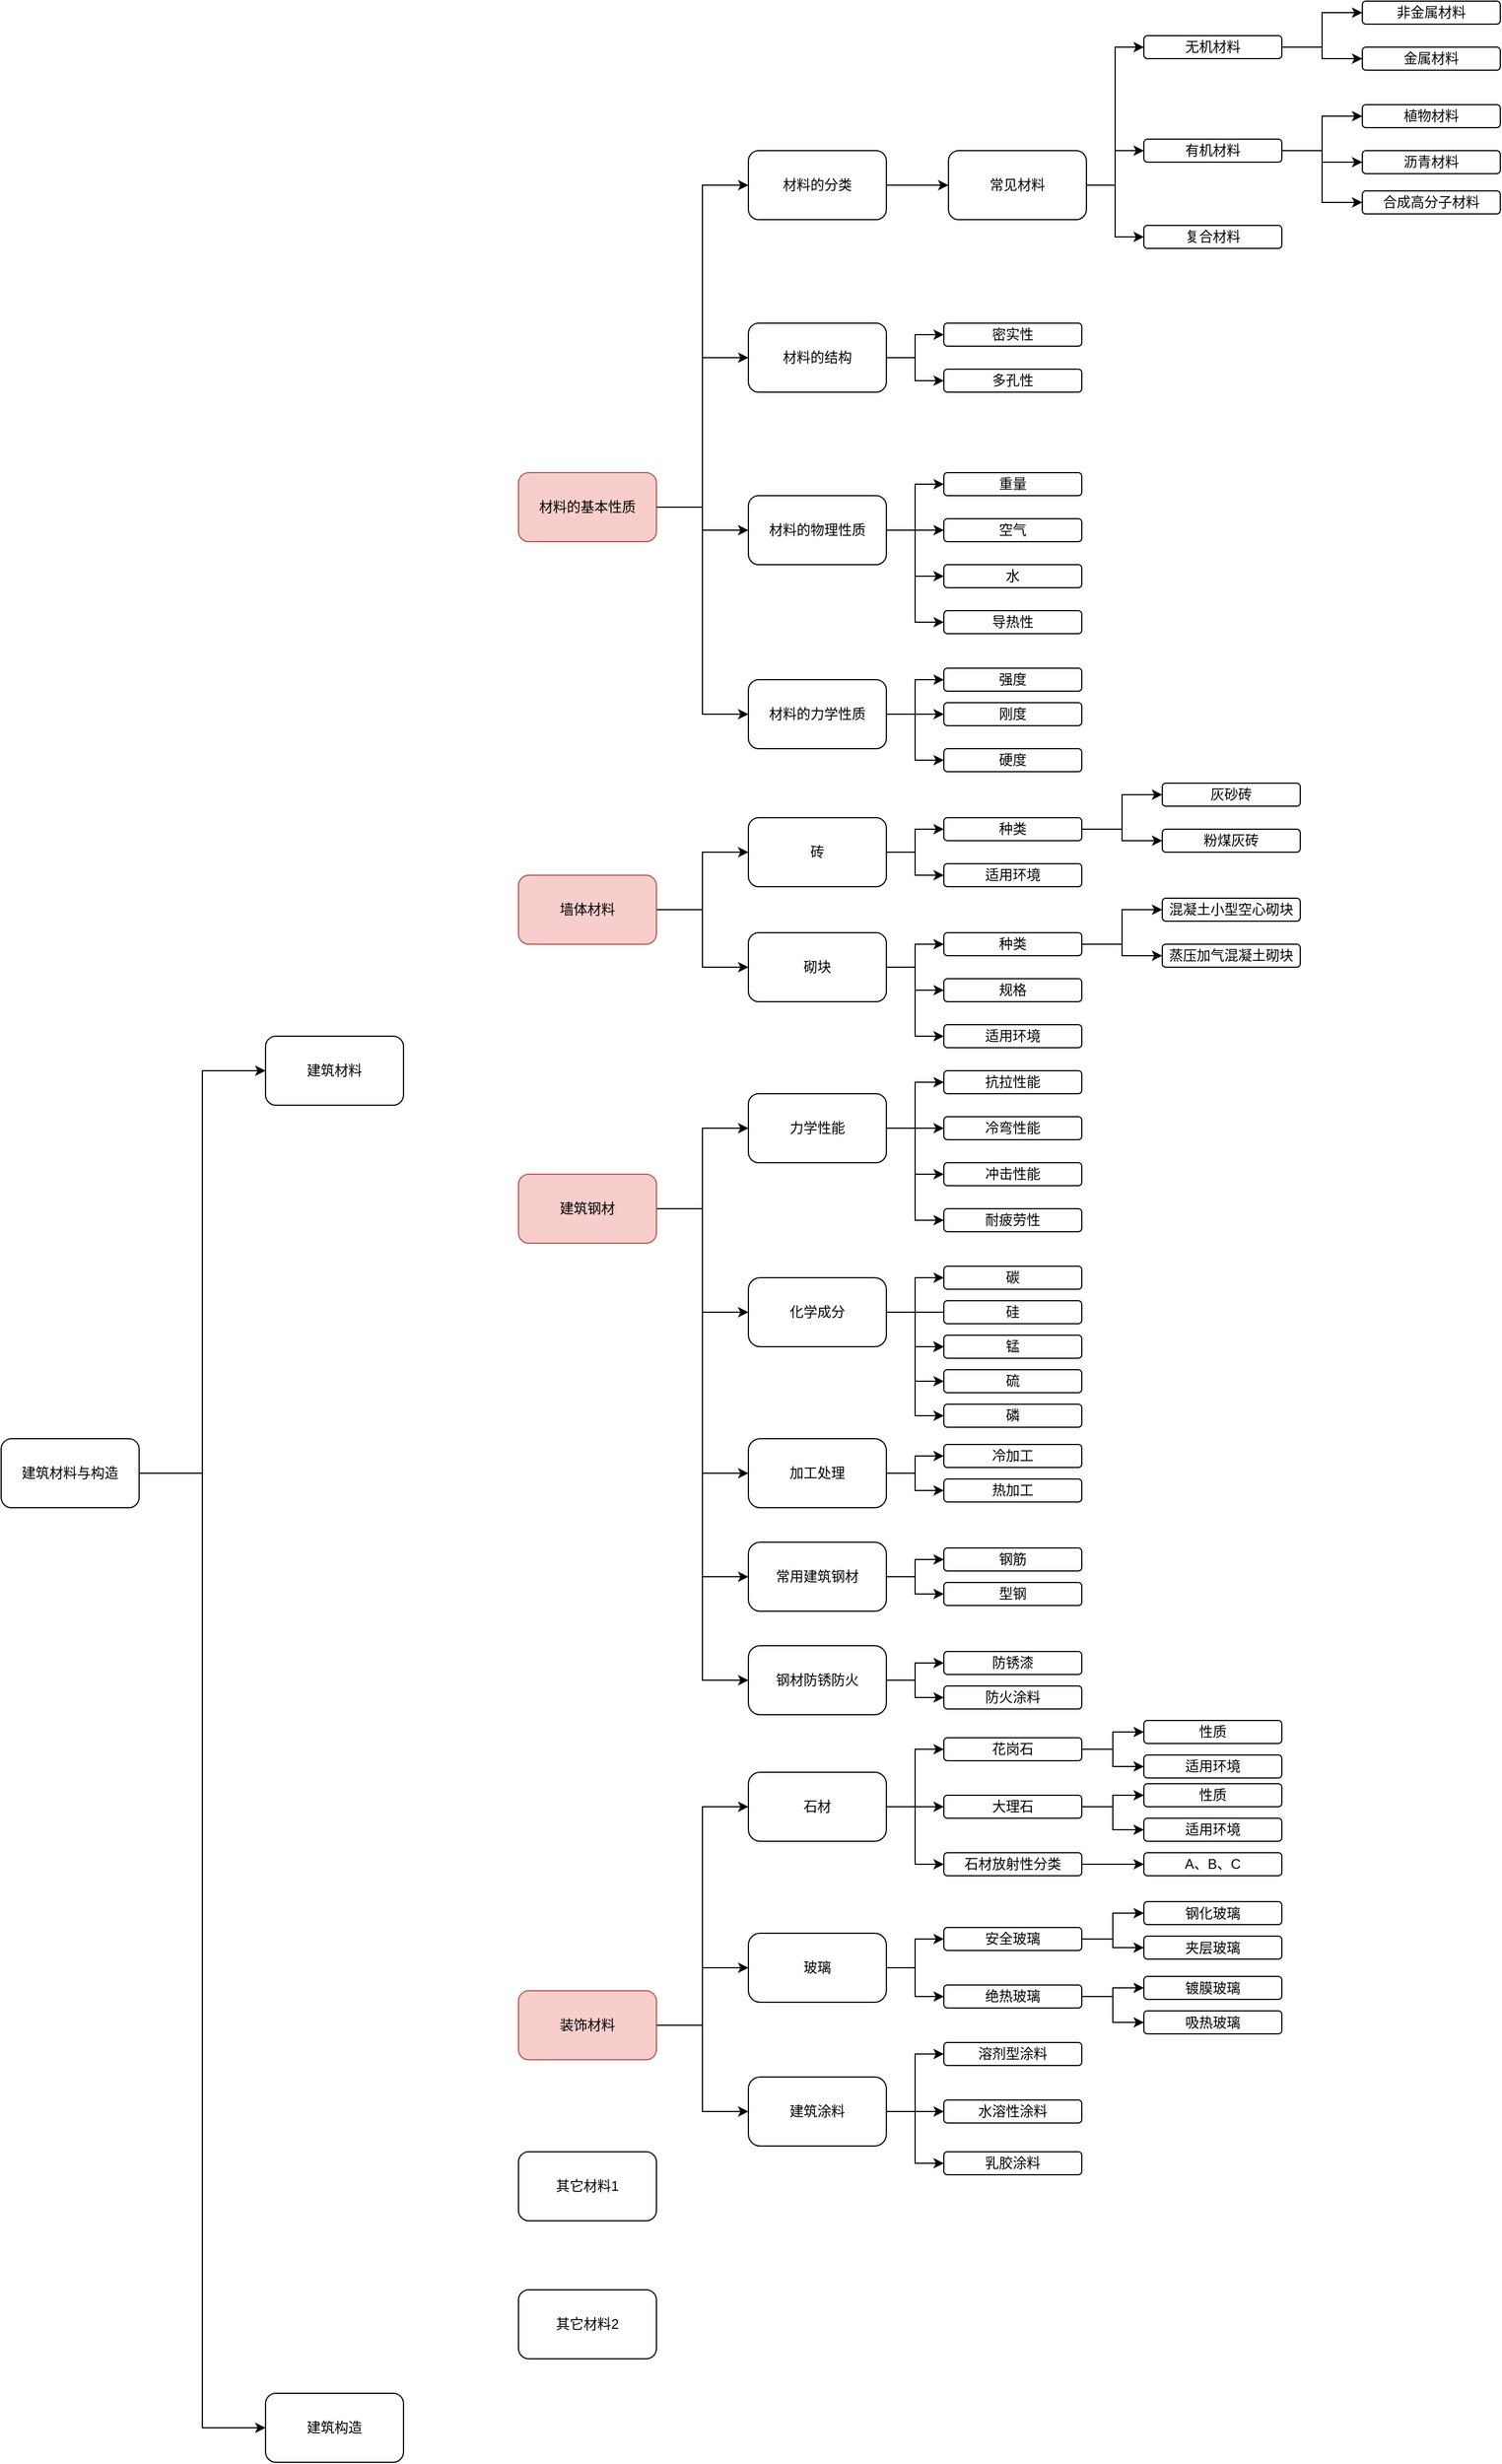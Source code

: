 <mxfile version="14.9.8" type="github">
  <diagram id="EYx7yRkDoNkbsDe8O6uX" name="Page-1">
    <mxGraphModel dx="1185" dy="1831" grid="1" gridSize="10" guides="1" tooltips="1" connect="1" arrows="1" fold="1" page="1" pageScale="1" pageWidth="827" pageHeight="1169" math="0" shadow="0">
      <root>
        <mxCell id="0" />
        <mxCell id="1" parent="0" />
        <mxCell id="9SA-EKRpE0z2929X97Th-5" style="edgeStyle=orthogonalEdgeStyle;rounded=0;orthogonalLoop=1;jettySize=auto;html=1;entryX=0;entryY=0.5;entryDx=0;entryDy=0;" edge="1" parent="1" source="9SA-EKRpE0z2929X97Th-1" target="9SA-EKRpE0z2929X97Th-3">
          <mxGeometry relative="1" as="geometry" />
        </mxCell>
        <mxCell id="9SA-EKRpE0z2929X97Th-6" style="edgeStyle=orthogonalEdgeStyle;rounded=0;orthogonalLoop=1;jettySize=auto;html=1;entryX=0;entryY=0.5;entryDx=0;entryDy=0;" edge="1" parent="1" source="9SA-EKRpE0z2929X97Th-1" target="9SA-EKRpE0z2929X97Th-4">
          <mxGeometry relative="1" as="geometry" />
        </mxCell>
        <mxCell id="9SA-EKRpE0z2929X97Th-1" value="建筑材料与构造" style="rounded=1;whiteSpace=wrap;html=1;" vertex="1" parent="1">
          <mxGeometry x="350" y="540" width="120" height="60" as="geometry" />
        </mxCell>
        <mxCell id="9SA-EKRpE0z2929X97Th-3" value="建筑材料" style="rounded=1;whiteSpace=wrap;html=1;" vertex="1" parent="1">
          <mxGeometry x="580" y="190" width="120" height="60" as="geometry" />
        </mxCell>
        <mxCell id="9SA-EKRpE0z2929X97Th-4" value="建筑构造" style="rounded=1;whiteSpace=wrap;html=1;" vertex="1" parent="1">
          <mxGeometry x="580" y="1370" width="120" height="60" as="geometry" />
        </mxCell>
        <mxCell id="9SA-EKRpE0z2929X97Th-23" style="edgeStyle=orthogonalEdgeStyle;rounded=0;orthogonalLoop=1;jettySize=auto;html=1;entryX=0;entryY=0.5;entryDx=0;entryDy=0;" edge="1" parent="1" source="9SA-EKRpE0z2929X97Th-13" target="9SA-EKRpE0z2929X97Th-19">
          <mxGeometry relative="1" as="geometry" />
        </mxCell>
        <mxCell id="9SA-EKRpE0z2929X97Th-24" style="edgeStyle=orthogonalEdgeStyle;rounded=0;orthogonalLoop=1;jettySize=auto;html=1;entryX=0;entryY=0.5;entryDx=0;entryDy=0;exitX=1;exitY=0.5;exitDx=0;exitDy=0;" edge="1" parent="1" source="9SA-EKRpE0z2929X97Th-13" target="9SA-EKRpE0z2929X97Th-20">
          <mxGeometry relative="1" as="geometry">
            <mxPoint x="920" y="-310" as="sourcePoint" />
          </mxGeometry>
        </mxCell>
        <mxCell id="9SA-EKRpE0z2929X97Th-25" style="edgeStyle=orthogonalEdgeStyle;rounded=0;orthogonalLoop=1;jettySize=auto;html=1;entryX=0;entryY=0.5;entryDx=0;entryDy=0;exitX=1;exitY=0.5;exitDx=0;exitDy=0;" edge="1" parent="1" source="9SA-EKRpE0z2929X97Th-13" target="9SA-EKRpE0z2929X97Th-21">
          <mxGeometry relative="1" as="geometry">
            <mxPoint x="920" y="-310" as="sourcePoint" />
          </mxGeometry>
        </mxCell>
        <mxCell id="9SA-EKRpE0z2929X97Th-26" style="edgeStyle=orthogonalEdgeStyle;rounded=0;orthogonalLoop=1;jettySize=auto;html=1;entryX=0;entryY=0.5;entryDx=0;entryDy=0;exitX=1;exitY=0.5;exitDx=0;exitDy=0;" edge="1" parent="1" source="9SA-EKRpE0z2929X97Th-13" target="9SA-EKRpE0z2929X97Th-22">
          <mxGeometry relative="1" as="geometry">
            <mxPoint x="920" y="-310" as="sourcePoint" />
          </mxGeometry>
        </mxCell>
        <mxCell id="9SA-EKRpE0z2929X97Th-13" value="材料的基本性质" style="rounded=1;whiteSpace=wrap;html=1;fillColor=#f8cecc;strokeColor=#b85450;" vertex="1" parent="1">
          <mxGeometry x="800" y="-300" width="120" height="60" as="geometry" />
        </mxCell>
        <mxCell id="9SA-EKRpE0z2929X97Th-66" style="edgeStyle=orthogonalEdgeStyle;rounded=0;orthogonalLoop=1;jettySize=auto;html=1;" edge="1" parent="1" source="9SA-EKRpE0z2929X97Th-14" target="9SA-EKRpE0z2929X97Th-65">
          <mxGeometry relative="1" as="geometry" />
        </mxCell>
        <mxCell id="9SA-EKRpE0z2929X97Th-68" style="edgeStyle=orthogonalEdgeStyle;rounded=0;orthogonalLoop=1;jettySize=auto;html=1;" edge="1" parent="1" source="9SA-EKRpE0z2929X97Th-14" target="9SA-EKRpE0z2929X97Th-67">
          <mxGeometry relative="1" as="geometry" />
        </mxCell>
        <mxCell id="9SA-EKRpE0z2929X97Th-14" value="墙体材料" style="rounded=1;whiteSpace=wrap;html=1;fillColor=#f8cecc;strokeColor=#b85450;" vertex="1" parent="1">
          <mxGeometry x="800" y="50" width="120" height="60" as="geometry" />
        </mxCell>
        <mxCell id="9SA-EKRpE0z2929X97Th-122" style="edgeStyle=orthogonalEdgeStyle;rounded=0;orthogonalLoop=1;jettySize=auto;html=1;entryX=0;entryY=0.5;entryDx=0;entryDy=0;" edge="1" parent="1" source="9SA-EKRpE0z2929X97Th-15" target="9SA-EKRpE0z2929X97Th-87">
          <mxGeometry relative="1" as="geometry" />
        </mxCell>
        <mxCell id="9SA-EKRpE0z2929X97Th-123" style="edgeStyle=orthogonalEdgeStyle;rounded=0;orthogonalLoop=1;jettySize=auto;html=1;entryX=0;entryY=0.5;entryDx=0;entryDy=0;" edge="1" parent="1" source="9SA-EKRpE0z2929X97Th-15" target="9SA-EKRpE0z2929X97Th-96">
          <mxGeometry relative="1" as="geometry" />
        </mxCell>
        <mxCell id="9SA-EKRpE0z2929X97Th-124" style="edgeStyle=orthogonalEdgeStyle;rounded=0;orthogonalLoop=1;jettySize=auto;html=1;entryX=0;entryY=0.5;entryDx=0;entryDy=0;" edge="1" parent="1" source="9SA-EKRpE0z2929X97Th-15" target="9SA-EKRpE0z2929X97Th-112">
          <mxGeometry relative="1" as="geometry" />
        </mxCell>
        <mxCell id="9SA-EKRpE0z2929X97Th-125" style="edgeStyle=orthogonalEdgeStyle;rounded=0;orthogonalLoop=1;jettySize=auto;html=1;entryX=0;entryY=0.5;entryDx=0;entryDy=0;" edge="1" parent="1" source="9SA-EKRpE0z2929X97Th-15" target="9SA-EKRpE0z2929X97Th-117">
          <mxGeometry relative="1" as="geometry" />
        </mxCell>
        <mxCell id="9SA-EKRpE0z2929X97Th-131" style="edgeStyle=orthogonalEdgeStyle;rounded=0;orthogonalLoop=1;jettySize=auto;html=1;entryX=0;entryY=0.5;entryDx=0;entryDy=0;" edge="1" parent="1" source="9SA-EKRpE0z2929X97Th-15" target="9SA-EKRpE0z2929X97Th-128">
          <mxGeometry relative="1" as="geometry" />
        </mxCell>
        <mxCell id="9SA-EKRpE0z2929X97Th-15" value="建筑钢材" style="rounded=1;whiteSpace=wrap;html=1;fillColor=#f8cecc;strokeColor=#b85450;" vertex="1" parent="1">
          <mxGeometry x="800" y="310" width="120" height="60" as="geometry" />
        </mxCell>
        <mxCell id="9SA-EKRpE0z2929X97Th-151" style="edgeStyle=orthogonalEdgeStyle;rounded=0;orthogonalLoop=1;jettySize=auto;html=1;entryX=0;entryY=0.5;entryDx=0;entryDy=0;" edge="1" parent="1" source="9SA-EKRpE0z2929X97Th-16" target="9SA-EKRpE0z2929X97Th-132">
          <mxGeometry relative="1" as="geometry" />
        </mxCell>
        <mxCell id="9SA-EKRpE0z2929X97Th-165" style="edgeStyle=orthogonalEdgeStyle;rounded=0;orthogonalLoop=1;jettySize=auto;html=1;entryX=0;entryY=0.5;entryDx=0;entryDy=0;" edge="1" parent="1" source="9SA-EKRpE0z2929X97Th-16" target="9SA-EKRpE0z2929X97Th-133">
          <mxGeometry relative="1" as="geometry" />
        </mxCell>
        <mxCell id="9SA-EKRpE0z2929X97Th-170" style="edgeStyle=orthogonalEdgeStyle;rounded=0;orthogonalLoop=1;jettySize=auto;html=1;entryX=0;entryY=0.5;entryDx=0;entryDy=0;" edge="1" parent="1" source="9SA-EKRpE0z2929X97Th-16" target="9SA-EKRpE0z2929X97Th-166">
          <mxGeometry relative="1" as="geometry" />
        </mxCell>
        <mxCell id="9SA-EKRpE0z2929X97Th-16" value="装饰材料" style="rounded=1;whiteSpace=wrap;html=1;fillColor=#f8cecc;strokeColor=#b85450;" vertex="1" parent="1">
          <mxGeometry x="800" y="1020" width="120" height="60" as="geometry" />
        </mxCell>
        <mxCell id="9SA-EKRpE0z2929X97Th-17" value="其它材料1" style="rounded=1;whiteSpace=wrap;html=1;" vertex="1" parent="1">
          <mxGeometry x="800" y="1160" width="120" height="60" as="geometry" />
        </mxCell>
        <mxCell id="9SA-EKRpE0z2929X97Th-18" value="其它材料2" style="rounded=1;whiteSpace=wrap;html=1;" vertex="1" parent="1">
          <mxGeometry x="800" y="1280" width="120" height="60" as="geometry" />
        </mxCell>
        <mxCell id="9SA-EKRpE0z2929X97Th-28" style="edgeStyle=orthogonalEdgeStyle;rounded=0;orthogonalLoop=1;jettySize=auto;html=1;" edge="1" parent="1" source="9SA-EKRpE0z2929X97Th-19" target="9SA-EKRpE0z2929X97Th-27">
          <mxGeometry relative="1" as="geometry" />
        </mxCell>
        <mxCell id="9SA-EKRpE0z2929X97Th-19" value="材料的分类" style="rounded=1;whiteSpace=wrap;html=1;" vertex="1" parent="1">
          <mxGeometry x="1000" y="-580" width="120" height="60" as="geometry" />
        </mxCell>
        <mxCell id="9SA-EKRpE0z2929X97Th-31" style="edgeStyle=orthogonalEdgeStyle;rounded=0;orthogonalLoop=1;jettySize=auto;html=1;entryX=0;entryY=0.5;entryDx=0;entryDy=0;" edge="1" parent="1" source="9SA-EKRpE0z2929X97Th-20" target="9SA-EKRpE0z2929X97Th-29">
          <mxGeometry relative="1" as="geometry" />
        </mxCell>
        <mxCell id="9SA-EKRpE0z2929X97Th-32" style="edgeStyle=orthogonalEdgeStyle;rounded=0;orthogonalLoop=1;jettySize=auto;html=1;entryX=0;entryY=0.5;entryDx=0;entryDy=0;" edge="1" parent="1" source="9SA-EKRpE0z2929X97Th-20" target="9SA-EKRpE0z2929X97Th-30">
          <mxGeometry relative="1" as="geometry" />
        </mxCell>
        <mxCell id="9SA-EKRpE0z2929X97Th-20" value="材料的结构" style="rounded=1;whiteSpace=wrap;html=1;" vertex="1" parent="1">
          <mxGeometry x="1000" y="-430" width="120" height="60" as="geometry" />
        </mxCell>
        <mxCell id="9SA-EKRpE0z2929X97Th-37" style="edgeStyle=orthogonalEdgeStyle;rounded=0;orthogonalLoop=1;jettySize=auto;html=1;entryX=0;entryY=0.5;entryDx=0;entryDy=0;" edge="1" parent="1" source="9SA-EKRpE0z2929X97Th-21" target="9SA-EKRpE0z2929X97Th-33">
          <mxGeometry relative="1" as="geometry" />
        </mxCell>
        <mxCell id="9SA-EKRpE0z2929X97Th-38" style="edgeStyle=orthogonalEdgeStyle;rounded=0;orthogonalLoop=1;jettySize=auto;html=1;entryX=0;entryY=0.5;entryDx=0;entryDy=0;" edge="1" parent="1" source="9SA-EKRpE0z2929X97Th-21" target="9SA-EKRpE0z2929X97Th-34">
          <mxGeometry relative="1" as="geometry" />
        </mxCell>
        <mxCell id="9SA-EKRpE0z2929X97Th-39" style="edgeStyle=orthogonalEdgeStyle;rounded=0;orthogonalLoop=1;jettySize=auto;html=1;entryX=0;entryY=0.5;entryDx=0;entryDy=0;" edge="1" parent="1" source="9SA-EKRpE0z2929X97Th-21" target="9SA-EKRpE0z2929X97Th-35">
          <mxGeometry relative="1" as="geometry" />
        </mxCell>
        <mxCell id="9SA-EKRpE0z2929X97Th-40" style="edgeStyle=orthogonalEdgeStyle;rounded=0;orthogonalLoop=1;jettySize=auto;html=1;entryX=0;entryY=0.5;entryDx=0;entryDy=0;" edge="1" parent="1" source="9SA-EKRpE0z2929X97Th-21" target="9SA-EKRpE0z2929X97Th-36">
          <mxGeometry relative="1" as="geometry" />
        </mxCell>
        <mxCell id="9SA-EKRpE0z2929X97Th-21" value="材料的物理性质" style="rounded=1;whiteSpace=wrap;html=1;" vertex="1" parent="1">
          <mxGeometry x="1000" y="-280" width="120" height="60" as="geometry" />
        </mxCell>
        <mxCell id="9SA-EKRpE0z2929X97Th-44" style="edgeStyle=orthogonalEdgeStyle;rounded=0;orthogonalLoop=1;jettySize=auto;html=1;entryX=0;entryY=0.5;entryDx=0;entryDy=0;" edge="1" parent="1" source="9SA-EKRpE0z2929X97Th-22" target="9SA-EKRpE0z2929X97Th-41">
          <mxGeometry relative="1" as="geometry" />
        </mxCell>
        <mxCell id="9SA-EKRpE0z2929X97Th-45" style="edgeStyle=orthogonalEdgeStyle;rounded=0;orthogonalLoop=1;jettySize=auto;html=1;" edge="1" parent="1" source="9SA-EKRpE0z2929X97Th-22" target="9SA-EKRpE0z2929X97Th-42">
          <mxGeometry relative="1" as="geometry" />
        </mxCell>
        <mxCell id="9SA-EKRpE0z2929X97Th-46" style="edgeStyle=orthogonalEdgeStyle;rounded=0;orthogonalLoop=1;jettySize=auto;html=1;" edge="1" parent="1" source="9SA-EKRpE0z2929X97Th-22" target="9SA-EKRpE0z2929X97Th-43">
          <mxGeometry relative="1" as="geometry" />
        </mxCell>
        <mxCell id="9SA-EKRpE0z2929X97Th-22" value="材料的力学性质" style="rounded=1;whiteSpace=wrap;html=1;" vertex="1" parent="1">
          <mxGeometry x="1000" y="-120" width="120" height="60" as="geometry" />
        </mxCell>
        <mxCell id="9SA-EKRpE0z2929X97Th-50" style="edgeStyle=orthogonalEdgeStyle;rounded=0;orthogonalLoop=1;jettySize=auto;html=1;entryX=0;entryY=0.5;entryDx=0;entryDy=0;" edge="1" parent="1" source="9SA-EKRpE0z2929X97Th-27" target="9SA-EKRpE0z2929X97Th-47">
          <mxGeometry relative="1" as="geometry" />
        </mxCell>
        <mxCell id="9SA-EKRpE0z2929X97Th-51" style="edgeStyle=orthogonalEdgeStyle;rounded=0;orthogonalLoop=1;jettySize=auto;html=1;" edge="1" parent="1" source="9SA-EKRpE0z2929X97Th-27" target="9SA-EKRpE0z2929X97Th-48">
          <mxGeometry relative="1" as="geometry" />
        </mxCell>
        <mxCell id="9SA-EKRpE0z2929X97Th-52" style="edgeStyle=orthogonalEdgeStyle;rounded=0;orthogonalLoop=1;jettySize=auto;html=1;entryX=0;entryY=0.5;entryDx=0;entryDy=0;" edge="1" parent="1" source="9SA-EKRpE0z2929X97Th-27" target="9SA-EKRpE0z2929X97Th-49">
          <mxGeometry relative="1" as="geometry" />
        </mxCell>
        <mxCell id="9SA-EKRpE0z2929X97Th-27" value="常见材料" style="rounded=1;whiteSpace=wrap;html=1;" vertex="1" parent="1">
          <mxGeometry x="1174" y="-580" width="120" height="60" as="geometry" />
        </mxCell>
        <mxCell id="9SA-EKRpE0z2929X97Th-29" value="密实性" style="rounded=1;whiteSpace=wrap;html=1;" vertex="1" parent="1">
          <mxGeometry x="1170" y="-430" width="120" height="20" as="geometry" />
        </mxCell>
        <mxCell id="9SA-EKRpE0z2929X97Th-30" value="多孔性" style="rounded=1;whiteSpace=wrap;html=1;" vertex="1" parent="1">
          <mxGeometry x="1170" y="-390" width="120" height="20" as="geometry" />
        </mxCell>
        <mxCell id="9SA-EKRpE0z2929X97Th-33" value="重量" style="rounded=1;whiteSpace=wrap;html=1;" vertex="1" parent="1">
          <mxGeometry x="1170" y="-300" width="120" height="20" as="geometry" />
        </mxCell>
        <mxCell id="9SA-EKRpE0z2929X97Th-34" value="空气" style="rounded=1;whiteSpace=wrap;html=1;" vertex="1" parent="1">
          <mxGeometry x="1170" y="-260" width="120" height="20" as="geometry" />
        </mxCell>
        <mxCell id="9SA-EKRpE0z2929X97Th-35" value="水" style="rounded=1;whiteSpace=wrap;html=1;" vertex="1" parent="1">
          <mxGeometry x="1170" y="-220" width="120" height="20" as="geometry" />
        </mxCell>
        <mxCell id="9SA-EKRpE0z2929X97Th-36" value="导热性" style="rounded=1;whiteSpace=wrap;html=1;" vertex="1" parent="1">
          <mxGeometry x="1170" y="-180" width="120" height="20" as="geometry" />
        </mxCell>
        <mxCell id="9SA-EKRpE0z2929X97Th-41" value="强度" style="rounded=1;whiteSpace=wrap;html=1;" vertex="1" parent="1">
          <mxGeometry x="1170" y="-130" width="120" height="20" as="geometry" />
        </mxCell>
        <mxCell id="9SA-EKRpE0z2929X97Th-42" value="刚度" style="rounded=1;whiteSpace=wrap;html=1;" vertex="1" parent="1">
          <mxGeometry x="1170" y="-100" width="120" height="20" as="geometry" />
        </mxCell>
        <mxCell id="9SA-EKRpE0z2929X97Th-43" value="硬度" style="rounded=1;whiteSpace=wrap;html=1;" vertex="1" parent="1">
          <mxGeometry x="1170" y="-60" width="120" height="20" as="geometry" />
        </mxCell>
        <mxCell id="9SA-EKRpE0z2929X97Th-60" style="edgeStyle=orthogonalEdgeStyle;rounded=0;orthogonalLoop=1;jettySize=auto;html=1;entryX=0;entryY=0.5;entryDx=0;entryDy=0;" edge="1" parent="1" source="9SA-EKRpE0z2929X97Th-47" target="9SA-EKRpE0z2929X97Th-53">
          <mxGeometry relative="1" as="geometry" />
        </mxCell>
        <mxCell id="9SA-EKRpE0z2929X97Th-61" style="edgeStyle=orthogonalEdgeStyle;rounded=0;orthogonalLoop=1;jettySize=auto;html=1;" edge="1" parent="1" source="9SA-EKRpE0z2929X97Th-47" target="9SA-EKRpE0z2929X97Th-54">
          <mxGeometry relative="1" as="geometry" />
        </mxCell>
        <mxCell id="9SA-EKRpE0z2929X97Th-47" value="无机材料" style="rounded=1;whiteSpace=wrap;html=1;" vertex="1" parent="1">
          <mxGeometry x="1344" y="-680" width="120" height="20" as="geometry" />
        </mxCell>
        <mxCell id="9SA-EKRpE0z2929X97Th-62" style="edgeStyle=orthogonalEdgeStyle;rounded=0;orthogonalLoop=1;jettySize=auto;html=1;entryX=0;entryY=0.5;entryDx=0;entryDy=0;" edge="1" parent="1" source="9SA-EKRpE0z2929X97Th-48" target="9SA-EKRpE0z2929X97Th-56">
          <mxGeometry relative="1" as="geometry" />
        </mxCell>
        <mxCell id="9SA-EKRpE0z2929X97Th-63" style="edgeStyle=orthogonalEdgeStyle;rounded=0;orthogonalLoop=1;jettySize=auto;html=1;" edge="1" parent="1" source="9SA-EKRpE0z2929X97Th-48" target="9SA-EKRpE0z2929X97Th-57">
          <mxGeometry relative="1" as="geometry" />
        </mxCell>
        <mxCell id="9SA-EKRpE0z2929X97Th-64" style="edgeStyle=orthogonalEdgeStyle;rounded=0;orthogonalLoop=1;jettySize=auto;html=1;entryX=0;entryY=0.5;entryDx=0;entryDy=0;" edge="1" parent="1" source="9SA-EKRpE0z2929X97Th-48" target="9SA-EKRpE0z2929X97Th-58">
          <mxGeometry relative="1" as="geometry" />
        </mxCell>
        <mxCell id="9SA-EKRpE0z2929X97Th-48" value="有机材料" style="rounded=1;whiteSpace=wrap;html=1;" vertex="1" parent="1">
          <mxGeometry x="1344" y="-590" width="120" height="20" as="geometry" />
        </mxCell>
        <mxCell id="9SA-EKRpE0z2929X97Th-49" value="复合材料" style="rounded=1;whiteSpace=wrap;html=1;" vertex="1" parent="1">
          <mxGeometry x="1344" y="-515" width="120" height="20" as="geometry" />
        </mxCell>
        <mxCell id="9SA-EKRpE0z2929X97Th-53" value="非金属材料" style="rounded=1;whiteSpace=wrap;html=1;" vertex="1" parent="1">
          <mxGeometry x="1534" y="-710" width="120" height="20" as="geometry" />
        </mxCell>
        <mxCell id="9SA-EKRpE0z2929X97Th-54" value="金属材料" style="rounded=1;whiteSpace=wrap;html=1;" vertex="1" parent="1">
          <mxGeometry x="1534" y="-670" width="120" height="20" as="geometry" />
        </mxCell>
        <mxCell id="9SA-EKRpE0z2929X97Th-56" value="植物材料" style="rounded=1;whiteSpace=wrap;html=1;" vertex="1" parent="1">
          <mxGeometry x="1534" y="-620" width="120" height="20" as="geometry" />
        </mxCell>
        <mxCell id="9SA-EKRpE0z2929X97Th-57" value="沥青材料" style="rounded=1;whiteSpace=wrap;html=1;" vertex="1" parent="1">
          <mxGeometry x="1534" y="-580" width="120" height="20" as="geometry" />
        </mxCell>
        <mxCell id="9SA-EKRpE0z2929X97Th-58" value="合成高分子材料" style="rounded=1;whiteSpace=wrap;html=1;" vertex="1" parent="1">
          <mxGeometry x="1534" y="-545" width="120" height="20" as="geometry" />
        </mxCell>
        <mxCell id="9SA-EKRpE0z2929X97Th-71" style="edgeStyle=orthogonalEdgeStyle;rounded=0;orthogonalLoop=1;jettySize=auto;html=1;entryX=0;entryY=0.5;entryDx=0;entryDy=0;" edge="1" parent="1" source="9SA-EKRpE0z2929X97Th-65" target="9SA-EKRpE0z2929X97Th-69">
          <mxGeometry relative="1" as="geometry" />
        </mxCell>
        <mxCell id="9SA-EKRpE0z2929X97Th-72" style="edgeStyle=orthogonalEdgeStyle;rounded=0;orthogonalLoop=1;jettySize=auto;html=1;" edge="1" parent="1" source="9SA-EKRpE0z2929X97Th-65" target="9SA-EKRpE0z2929X97Th-70">
          <mxGeometry relative="1" as="geometry" />
        </mxCell>
        <mxCell id="9SA-EKRpE0z2929X97Th-65" value="砖" style="rounded=1;whiteSpace=wrap;html=1;" vertex="1" parent="1">
          <mxGeometry x="1000" width="120" height="60" as="geometry" />
        </mxCell>
        <mxCell id="9SA-EKRpE0z2929X97Th-78" style="edgeStyle=orthogonalEdgeStyle;rounded=0;orthogonalLoop=1;jettySize=auto;html=1;entryX=0;entryY=0.5;entryDx=0;entryDy=0;" edge="1" parent="1" source="9SA-EKRpE0z2929X97Th-67" target="9SA-EKRpE0z2929X97Th-77">
          <mxGeometry relative="1" as="geometry" />
        </mxCell>
        <mxCell id="9SA-EKRpE0z2929X97Th-81" style="edgeStyle=orthogonalEdgeStyle;rounded=0;orthogonalLoop=1;jettySize=auto;html=1;" edge="1" parent="1" source="9SA-EKRpE0z2929X97Th-67" target="9SA-EKRpE0z2929X97Th-79">
          <mxGeometry relative="1" as="geometry" />
        </mxCell>
        <mxCell id="9SA-EKRpE0z2929X97Th-82" style="edgeStyle=orthogonalEdgeStyle;rounded=0;orthogonalLoop=1;jettySize=auto;html=1;entryX=0;entryY=0.5;entryDx=0;entryDy=0;" edge="1" parent="1" source="9SA-EKRpE0z2929X97Th-67" target="9SA-EKRpE0z2929X97Th-80">
          <mxGeometry relative="1" as="geometry" />
        </mxCell>
        <mxCell id="9SA-EKRpE0z2929X97Th-67" value="砌块" style="rounded=1;whiteSpace=wrap;html=1;" vertex="1" parent="1">
          <mxGeometry x="1000" y="100" width="120" height="60" as="geometry" />
        </mxCell>
        <mxCell id="9SA-EKRpE0z2929X97Th-74" style="edgeStyle=orthogonalEdgeStyle;rounded=0;orthogonalLoop=1;jettySize=auto;html=1;entryX=0;entryY=0.5;entryDx=0;entryDy=0;" edge="1" parent="1" source="9SA-EKRpE0z2929X97Th-69" target="9SA-EKRpE0z2929X97Th-73">
          <mxGeometry relative="1" as="geometry" />
        </mxCell>
        <mxCell id="9SA-EKRpE0z2929X97Th-76" style="edgeStyle=orthogonalEdgeStyle;rounded=0;orthogonalLoop=1;jettySize=auto;html=1;entryX=0;entryY=0.5;entryDx=0;entryDy=0;" edge="1" parent="1" source="9SA-EKRpE0z2929X97Th-69" target="9SA-EKRpE0z2929X97Th-75">
          <mxGeometry relative="1" as="geometry" />
        </mxCell>
        <mxCell id="9SA-EKRpE0z2929X97Th-69" value="种类" style="rounded=1;whiteSpace=wrap;html=1;" vertex="1" parent="1">
          <mxGeometry x="1170" width="120" height="20" as="geometry" />
        </mxCell>
        <mxCell id="9SA-EKRpE0z2929X97Th-70" value="适用环境" style="rounded=1;whiteSpace=wrap;html=1;" vertex="1" parent="1">
          <mxGeometry x="1170" y="40" width="120" height="20" as="geometry" />
        </mxCell>
        <mxCell id="9SA-EKRpE0z2929X97Th-73" value="灰砂砖" style="rounded=1;whiteSpace=wrap;html=1;" vertex="1" parent="1">
          <mxGeometry x="1360" y="-30" width="120" height="20" as="geometry" />
        </mxCell>
        <mxCell id="9SA-EKRpE0z2929X97Th-75" value="粉煤灰砖" style="rounded=1;whiteSpace=wrap;html=1;" vertex="1" parent="1">
          <mxGeometry x="1360" y="10" width="120" height="20" as="geometry" />
        </mxCell>
        <mxCell id="9SA-EKRpE0z2929X97Th-85" style="edgeStyle=orthogonalEdgeStyle;rounded=0;orthogonalLoop=1;jettySize=auto;html=1;entryX=0;entryY=0.5;entryDx=0;entryDy=0;" edge="1" parent="1" source="9SA-EKRpE0z2929X97Th-77" target="9SA-EKRpE0z2929X97Th-83">
          <mxGeometry relative="1" as="geometry" />
        </mxCell>
        <mxCell id="9SA-EKRpE0z2929X97Th-86" style="edgeStyle=orthogonalEdgeStyle;rounded=0;orthogonalLoop=1;jettySize=auto;html=1;" edge="1" parent="1" source="9SA-EKRpE0z2929X97Th-77" target="9SA-EKRpE0z2929X97Th-84">
          <mxGeometry relative="1" as="geometry" />
        </mxCell>
        <mxCell id="9SA-EKRpE0z2929X97Th-77" value="种类" style="rounded=1;whiteSpace=wrap;html=1;" vertex="1" parent="1">
          <mxGeometry x="1170" y="100" width="120" height="20" as="geometry" />
        </mxCell>
        <mxCell id="9SA-EKRpE0z2929X97Th-79" value="规格" style="rounded=1;whiteSpace=wrap;html=1;" vertex="1" parent="1">
          <mxGeometry x="1170" y="140" width="120" height="20" as="geometry" />
        </mxCell>
        <mxCell id="9SA-EKRpE0z2929X97Th-80" value="适用环境" style="rounded=1;whiteSpace=wrap;html=1;" vertex="1" parent="1">
          <mxGeometry x="1170" y="180" width="120" height="20" as="geometry" />
        </mxCell>
        <mxCell id="9SA-EKRpE0z2929X97Th-83" value="混凝土小型空心砌块" style="rounded=1;whiteSpace=wrap;html=1;" vertex="1" parent="1">
          <mxGeometry x="1360" y="70" width="120" height="20" as="geometry" />
        </mxCell>
        <mxCell id="9SA-EKRpE0z2929X97Th-84" value="蒸压加气混凝土砌块" style="rounded=1;whiteSpace=wrap;html=1;" vertex="1" parent="1">
          <mxGeometry x="1360" y="110" width="120" height="20" as="geometry" />
        </mxCell>
        <mxCell id="9SA-EKRpE0z2929X97Th-92" style="edgeStyle=orthogonalEdgeStyle;rounded=0;orthogonalLoop=1;jettySize=auto;html=1;" edge="1" parent="1" source="9SA-EKRpE0z2929X97Th-87" target="9SA-EKRpE0z2929X97Th-88">
          <mxGeometry relative="1" as="geometry" />
        </mxCell>
        <mxCell id="9SA-EKRpE0z2929X97Th-93" style="edgeStyle=orthogonalEdgeStyle;rounded=0;orthogonalLoop=1;jettySize=auto;html=1;entryX=0;entryY=0.5;entryDx=0;entryDy=0;" edge="1" parent="1" source="9SA-EKRpE0z2929X97Th-87" target="9SA-EKRpE0z2929X97Th-89">
          <mxGeometry relative="1" as="geometry" />
        </mxCell>
        <mxCell id="9SA-EKRpE0z2929X97Th-94" style="edgeStyle=orthogonalEdgeStyle;rounded=0;orthogonalLoop=1;jettySize=auto;html=1;entryX=0;entryY=0.5;entryDx=0;entryDy=0;" edge="1" parent="1" source="9SA-EKRpE0z2929X97Th-87" target="9SA-EKRpE0z2929X97Th-90">
          <mxGeometry relative="1" as="geometry" />
        </mxCell>
        <mxCell id="9SA-EKRpE0z2929X97Th-95" style="edgeStyle=orthogonalEdgeStyle;rounded=0;orthogonalLoop=1;jettySize=auto;html=1;entryX=0;entryY=0.5;entryDx=0;entryDy=0;" edge="1" parent="1" source="9SA-EKRpE0z2929X97Th-87" target="9SA-EKRpE0z2929X97Th-91">
          <mxGeometry relative="1" as="geometry" />
        </mxCell>
        <mxCell id="9SA-EKRpE0z2929X97Th-87" value="力学性能" style="rounded=1;whiteSpace=wrap;html=1;" vertex="1" parent="1">
          <mxGeometry x="1000" y="240" width="120" height="60" as="geometry" />
        </mxCell>
        <mxCell id="9SA-EKRpE0z2929X97Th-88" value="抗拉性能" style="rounded=1;whiteSpace=wrap;html=1;" vertex="1" parent="1">
          <mxGeometry x="1170" y="220" width="120" height="20" as="geometry" />
        </mxCell>
        <mxCell id="9SA-EKRpE0z2929X97Th-89" value="冷弯性能" style="rounded=1;whiteSpace=wrap;html=1;" vertex="1" parent="1">
          <mxGeometry x="1170" y="260" width="120" height="20" as="geometry" />
        </mxCell>
        <mxCell id="9SA-EKRpE0z2929X97Th-90" value="冲击性能" style="rounded=1;whiteSpace=wrap;html=1;" vertex="1" parent="1">
          <mxGeometry x="1170" y="300" width="120" height="20" as="geometry" />
        </mxCell>
        <mxCell id="9SA-EKRpE0z2929X97Th-91" value="耐疲劳性" style="rounded=1;whiteSpace=wrap;html=1;" vertex="1" parent="1">
          <mxGeometry x="1170" y="340" width="120" height="20" as="geometry" />
        </mxCell>
        <mxCell id="9SA-EKRpE0z2929X97Th-102" value="" style="edgeStyle=orthogonalEdgeStyle;rounded=0;orthogonalLoop=1;jettySize=auto;html=1;" edge="1" parent="1" source="9SA-EKRpE0z2929X97Th-96" target="9SA-EKRpE0z2929X97Th-99">
          <mxGeometry relative="1" as="geometry" />
        </mxCell>
        <mxCell id="9SA-EKRpE0z2929X97Th-103" style="edgeStyle=orthogonalEdgeStyle;rounded=0;orthogonalLoop=1;jettySize=auto;html=1;" edge="1" parent="1" source="9SA-EKRpE0z2929X97Th-96" target="9SA-EKRpE0z2929X97Th-97">
          <mxGeometry relative="1" as="geometry" />
        </mxCell>
        <mxCell id="9SA-EKRpE0z2929X97Th-105" value="" style="edgeStyle=orthogonalEdgeStyle;rounded=0;orthogonalLoop=1;jettySize=auto;html=1;" edge="1" parent="1" source="9SA-EKRpE0z2929X97Th-96">
          <mxGeometry relative="1" as="geometry">
            <mxPoint x="1200" y="430" as="targetPoint" />
          </mxGeometry>
        </mxCell>
        <mxCell id="9SA-EKRpE0z2929X97Th-106" value="" style="edgeStyle=orthogonalEdgeStyle;rounded=0;orthogonalLoop=1;jettySize=auto;html=1;" edge="1" parent="1" source="9SA-EKRpE0z2929X97Th-96" target="9SA-EKRpE0z2929X97Th-99">
          <mxGeometry relative="1" as="geometry" />
        </mxCell>
        <mxCell id="9SA-EKRpE0z2929X97Th-107" value="" style="edgeStyle=orthogonalEdgeStyle;rounded=0;orthogonalLoop=1;jettySize=auto;html=1;" edge="1" parent="1" source="9SA-EKRpE0z2929X97Th-96" target="9SA-EKRpE0z2929X97Th-99">
          <mxGeometry relative="1" as="geometry" />
        </mxCell>
        <mxCell id="9SA-EKRpE0z2929X97Th-109" value="" style="edgeStyle=orthogonalEdgeStyle;rounded=0;orthogonalLoop=1;jettySize=auto;html=1;" edge="1" parent="1" source="9SA-EKRpE0z2929X97Th-96">
          <mxGeometry relative="1" as="geometry">
            <mxPoint x="1200" y="430" as="targetPoint" />
          </mxGeometry>
        </mxCell>
        <mxCell id="9SA-EKRpE0z2929X97Th-110" style="edgeStyle=orthogonalEdgeStyle;rounded=0;orthogonalLoop=1;jettySize=auto;html=1;entryX=0;entryY=0.5;entryDx=0;entryDy=0;" edge="1" parent="1" source="9SA-EKRpE0z2929X97Th-96" target="9SA-EKRpE0z2929X97Th-100">
          <mxGeometry relative="1" as="geometry" />
        </mxCell>
        <mxCell id="9SA-EKRpE0z2929X97Th-111" style="edgeStyle=orthogonalEdgeStyle;rounded=0;orthogonalLoop=1;jettySize=auto;html=1;entryX=0;entryY=0.5;entryDx=0;entryDy=0;" edge="1" parent="1" source="9SA-EKRpE0z2929X97Th-96" target="9SA-EKRpE0z2929X97Th-101">
          <mxGeometry relative="1" as="geometry" />
        </mxCell>
        <mxCell id="9SA-EKRpE0z2929X97Th-96" value="化学成分" style="rounded=1;whiteSpace=wrap;html=1;arcSize=17;" vertex="1" parent="1">
          <mxGeometry x="1000" y="400" width="120" height="60" as="geometry" />
        </mxCell>
        <mxCell id="9SA-EKRpE0z2929X97Th-97" value="碳" style="rounded=1;whiteSpace=wrap;html=1;" vertex="1" parent="1">
          <mxGeometry x="1170" y="390" width="120" height="20" as="geometry" />
        </mxCell>
        <mxCell id="9SA-EKRpE0z2929X97Th-98" value="硅" style="rounded=1;whiteSpace=wrap;html=1;" vertex="1" parent="1">
          <mxGeometry x="1170" y="420" width="120" height="20" as="geometry" />
        </mxCell>
        <mxCell id="9SA-EKRpE0z2929X97Th-99" value="锰" style="rounded=1;whiteSpace=wrap;html=1;" vertex="1" parent="1">
          <mxGeometry x="1170" y="450" width="120" height="20" as="geometry" />
        </mxCell>
        <mxCell id="9SA-EKRpE0z2929X97Th-100" value="硫" style="rounded=1;whiteSpace=wrap;html=1;" vertex="1" parent="1">
          <mxGeometry x="1170" y="480" width="120" height="20" as="geometry" />
        </mxCell>
        <mxCell id="9SA-EKRpE0z2929X97Th-101" value="磷" style="rounded=1;whiteSpace=wrap;html=1;" vertex="1" parent="1">
          <mxGeometry x="1170" y="510" width="120" height="20" as="geometry" />
        </mxCell>
        <mxCell id="9SA-EKRpE0z2929X97Th-115" style="edgeStyle=orthogonalEdgeStyle;rounded=0;orthogonalLoop=1;jettySize=auto;html=1;" edge="1" parent="1" source="9SA-EKRpE0z2929X97Th-112" target="9SA-EKRpE0z2929X97Th-113">
          <mxGeometry relative="1" as="geometry" />
        </mxCell>
        <mxCell id="9SA-EKRpE0z2929X97Th-116" style="edgeStyle=orthogonalEdgeStyle;rounded=0;orthogonalLoop=1;jettySize=auto;html=1;" edge="1" parent="1" source="9SA-EKRpE0z2929X97Th-112" target="9SA-EKRpE0z2929X97Th-114">
          <mxGeometry relative="1" as="geometry" />
        </mxCell>
        <mxCell id="9SA-EKRpE0z2929X97Th-112" value="加工处理" style="rounded=1;whiteSpace=wrap;html=1;arcSize=17;" vertex="1" parent="1">
          <mxGeometry x="1000" y="540" width="120" height="60" as="geometry" />
        </mxCell>
        <mxCell id="9SA-EKRpE0z2929X97Th-113" value="冷加工" style="rounded=1;whiteSpace=wrap;html=1;" vertex="1" parent="1">
          <mxGeometry x="1170" y="545" width="120" height="20" as="geometry" />
        </mxCell>
        <mxCell id="9SA-EKRpE0z2929X97Th-114" value="热加工" style="rounded=1;whiteSpace=wrap;html=1;" vertex="1" parent="1">
          <mxGeometry x="1170" y="575" width="120" height="20" as="geometry" />
        </mxCell>
        <mxCell id="9SA-EKRpE0z2929X97Th-120" style="edgeStyle=orthogonalEdgeStyle;rounded=0;orthogonalLoop=1;jettySize=auto;html=1;" edge="1" parent="1" source="9SA-EKRpE0z2929X97Th-117" target="9SA-EKRpE0z2929X97Th-118">
          <mxGeometry relative="1" as="geometry" />
        </mxCell>
        <mxCell id="9SA-EKRpE0z2929X97Th-121" style="edgeStyle=orthogonalEdgeStyle;rounded=0;orthogonalLoop=1;jettySize=auto;html=1;" edge="1" parent="1" source="9SA-EKRpE0z2929X97Th-117" target="9SA-EKRpE0z2929X97Th-119">
          <mxGeometry relative="1" as="geometry" />
        </mxCell>
        <mxCell id="9SA-EKRpE0z2929X97Th-117" value="常用建筑钢材" style="rounded=1;whiteSpace=wrap;html=1;arcSize=17;" vertex="1" parent="1">
          <mxGeometry x="1000" y="630" width="120" height="60" as="geometry" />
        </mxCell>
        <mxCell id="9SA-EKRpE0z2929X97Th-118" value="钢筋" style="rounded=1;whiteSpace=wrap;html=1;" vertex="1" parent="1">
          <mxGeometry x="1170" y="635" width="120" height="20" as="geometry" />
        </mxCell>
        <mxCell id="9SA-EKRpE0z2929X97Th-119" value="型钢" style="rounded=1;whiteSpace=wrap;html=1;" vertex="1" parent="1">
          <mxGeometry x="1170" y="665" width="120" height="20" as="geometry" />
        </mxCell>
        <mxCell id="9SA-EKRpE0z2929X97Th-126" style="edgeStyle=orthogonalEdgeStyle;rounded=0;orthogonalLoop=1;jettySize=auto;html=1;" edge="1" parent="1" source="9SA-EKRpE0z2929X97Th-128" target="9SA-EKRpE0z2929X97Th-129">
          <mxGeometry relative="1" as="geometry" />
        </mxCell>
        <mxCell id="9SA-EKRpE0z2929X97Th-127" style="edgeStyle=orthogonalEdgeStyle;rounded=0;orthogonalLoop=1;jettySize=auto;html=1;" edge="1" parent="1" source="9SA-EKRpE0z2929X97Th-128" target="9SA-EKRpE0z2929X97Th-130">
          <mxGeometry relative="1" as="geometry" />
        </mxCell>
        <mxCell id="9SA-EKRpE0z2929X97Th-128" value="钢材防锈防火" style="rounded=1;whiteSpace=wrap;html=1;arcSize=17;" vertex="1" parent="1">
          <mxGeometry x="1000" y="720" width="120" height="60" as="geometry" />
        </mxCell>
        <mxCell id="9SA-EKRpE0z2929X97Th-129" value="防锈漆" style="rounded=1;whiteSpace=wrap;html=1;" vertex="1" parent="1">
          <mxGeometry x="1170" y="725" width="120" height="20" as="geometry" />
        </mxCell>
        <mxCell id="9SA-EKRpE0z2929X97Th-130" value="防火涂料" style="rounded=1;whiteSpace=wrap;html=1;" vertex="1" parent="1">
          <mxGeometry x="1170" y="755" width="120" height="20" as="geometry" />
        </mxCell>
        <mxCell id="9SA-EKRpE0z2929X97Th-146" style="edgeStyle=orthogonalEdgeStyle;rounded=0;orthogonalLoop=1;jettySize=auto;html=1;entryX=0;entryY=0.5;entryDx=0;entryDy=0;" edge="1" parent="1" source="9SA-EKRpE0z2929X97Th-132" target="9SA-EKRpE0z2929X97Th-134">
          <mxGeometry relative="1" as="geometry" />
        </mxCell>
        <mxCell id="9SA-EKRpE0z2929X97Th-147" style="edgeStyle=orthogonalEdgeStyle;rounded=0;orthogonalLoop=1;jettySize=auto;html=1;" edge="1" parent="1" source="9SA-EKRpE0z2929X97Th-132" target="9SA-EKRpE0z2929X97Th-135">
          <mxGeometry relative="1" as="geometry" />
        </mxCell>
        <mxCell id="9SA-EKRpE0z2929X97Th-148" style="edgeStyle=orthogonalEdgeStyle;rounded=0;orthogonalLoop=1;jettySize=auto;html=1;entryX=0;entryY=0.5;entryDx=0;entryDy=0;" edge="1" parent="1" source="9SA-EKRpE0z2929X97Th-132" target="9SA-EKRpE0z2929X97Th-136">
          <mxGeometry relative="1" as="geometry" />
        </mxCell>
        <mxCell id="9SA-EKRpE0z2929X97Th-132" value="石材" style="rounded=1;whiteSpace=wrap;html=1;arcSize=17;" vertex="1" parent="1">
          <mxGeometry x="1000" y="830" width="120" height="60" as="geometry" />
        </mxCell>
        <mxCell id="9SA-EKRpE0z2929X97Th-163" style="edgeStyle=orthogonalEdgeStyle;rounded=0;orthogonalLoop=1;jettySize=auto;html=1;entryX=0;entryY=0.5;entryDx=0;entryDy=0;" edge="1" parent="1" source="9SA-EKRpE0z2929X97Th-133" target="9SA-EKRpE0z2929X97Th-152">
          <mxGeometry relative="1" as="geometry" />
        </mxCell>
        <mxCell id="9SA-EKRpE0z2929X97Th-164" style="edgeStyle=orthogonalEdgeStyle;rounded=0;orthogonalLoop=1;jettySize=auto;html=1;" edge="1" parent="1" source="9SA-EKRpE0z2929X97Th-133" target="9SA-EKRpE0z2929X97Th-153">
          <mxGeometry relative="1" as="geometry" />
        </mxCell>
        <mxCell id="9SA-EKRpE0z2929X97Th-133" value="玻璃" style="rounded=1;whiteSpace=wrap;html=1;arcSize=17;" vertex="1" parent="1">
          <mxGeometry x="1000" y="970" width="120" height="60" as="geometry" />
        </mxCell>
        <mxCell id="9SA-EKRpE0z2929X97Th-142" style="edgeStyle=orthogonalEdgeStyle;rounded=0;orthogonalLoop=1;jettySize=auto;html=1;" edge="1" parent="1" source="9SA-EKRpE0z2929X97Th-134" target="9SA-EKRpE0z2929X97Th-138">
          <mxGeometry relative="1" as="geometry" />
        </mxCell>
        <mxCell id="9SA-EKRpE0z2929X97Th-143" style="edgeStyle=orthogonalEdgeStyle;rounded=0;orthogonalLoop=1;jettySize=auto;html=1;" edge="1" parent="1" source="9SA-EKRpE0z2929X97Th-134" target="9SA-EKRpE0z2929X97Th-139">
          <mxGeometry relative="1" as="geometry" />
        </mxCell>
        <mxCell id="9SA-EKRpE0z2929X97Th-134" value="花岗石" style="rounded=1;whiteSpace=wrap;html=1;" vertex="1" parent="1">
          <mxGeometry x="1170" y="800" width="120" height="20" as="geometry" />
        </mxCell>
        <mxCell id="9SA-EKRpE0z2929X97Th-144" style="edgeStyle=orthogonalEdgeStyle;rounded=0;orthogonalLoop=1;jettySize=auto;html=1;" edge="1" parent="1" source="9SA-EKRpE0z2929X97Th-135" target="9SA-EKRpE0z2929X97Th-140">
          <mxGeometry relative="1" as="geometry" />
        </mxCell>
        <mxCell id="9SA-EKRpE0z2929X97Th-145" style="edgeStyle=orthogonalEdgeStyle;rounded=0;orthogonalLoop=1;jettySize=auto;html=1;entryX=0;entryY=0.5;entryDx=0;entryDy=0;" edge="1" parent="1" source="9SA-EKRpE0z2929X97Th-135" target="9SA-EKRpE0z2929X97Th-141">
          <mxGeometry relative="1" as="geometry" />
        </mxCell>
        <mxCell id="9SA-EKRpE0z2929X97Th-135" value="大理石" style="rounded=1;whiteSpace=wrap;html=1;" vertex="1" parent="1">
          <mxGeometry x="1170" y="850" width="120" height="20" as="geometry" />
        </mxCell>
        <mxCell id="9SA-EKRpE0z2929X97Th-150" style="edgeStyle=orthogonalEdgeStyle;rounded=0;orthogonalLoop=1;jettySize=auto;html=1;" edge="1" parent="1" source="9SA-EKRpE0z2929X97Th-136" target="9SA-EKRpE0z2929X97Th-149">
          <mxGeometry relative="1" as="geometry" />
        </mxCell>
        <mxCell id="9SA-EKRpE0z2929X97Th-136" value="石材放射性分类" style="rounded=1;whiteSpace=wrap;html=1;" vertex="1" parent="1">
          <mxGeometry x="1170" y="900" width="120" height="20" as="geometry" />
        </mxCell>
        <mxCell id="9SA-EKRpE0z2929X97Th-138" value="性质" style="rounded=1;whiteSpace=wrap;html=1;" vertex="1" parent="1">
          <mxGeometry x="1344" y="785" width="120" height="20" as="geometry" />
        </mxCell>
        <mxCell id="9SA-EKRpE0z2929X97Th-139" value="适用环境" style="rounded=1;whiteSpace=wrap;html=1;" vertex="1" parent="1">
          <mxGeometry x="1344" y="815" width="120" height="20" as="geometry" />
        </mxCell>
        <mxCell id="9SA-EKRpE0z2929X97Th-140" value="性质" style="rounded=1;whiteSpace=wrap;html=1;" vertex="1" parent="1">
          <mxGeometry x="1344" y="840" width="120" height="20" as="geometry" />
        </mxCell>
        <mxCell id="9SA-EKRpE0z2929X97Th-141" value="适用环境" style="rounded=1;whiteSpace=wrap;html=1;" vertex="1" parent="1">
          <mxGeometry x="1344" y="870" width="120" height="20" as="geometry" />
        </mxCell>
        <mxCell id="9SA-EKRpE0z2929X97Th-149" value="A、B、C" style="rounded=1;whiteSpace=wrap;html=1;" vertex="1" parent="1">
          <mxGeometry x="1344" y="900" width="120" height="20" as="geometry" />
        </mxCell>
        <mxCell id="9SA-EKRpE0z2929X97Th-159" style="edgeStyle=orthogonalEdgeStyle;rounded=0;orthogonalLoop=1;jettySize=auto;html=1;entryX=0;entryY=0.5;entryDx=0;entryDy=0;" edge="1" parent="1" source="9SA-EKRpE0z2929X97Th-152" target="9SA-EKRpE0z2929X97Th-155">
          <mxGeometry relative="1" as="geometry" />
        </mxCell>
        <mxCell id="9SA-EKRpE0z2929X97Th-160" style="edgeStyle=orthogonalEdgeStyle;rounded=0;orthogonalLoop=1;jettySize=auto;html=1;" edge="1" parent="1" source="9SA-EKRpE0z2929X97Th-152" target="9SA-EKRpE0z2929X97Th-156">
          <mxGeometry relative="1" as="geometry" />
        </mxCell>
        <mxCell id="9SA-EKRpE0z2929X97Th-152" value="安全玻璃" style="rounded=1;whiteSpace=wrap;html=1;" vertex="1" parent="1">
          <mxGeometry x="1170" y="965" width="120" height="20" as="geometry" />
        </mxCell>
        <mxCell id="9SA-EKRpE0z2929X97Th-161" style="edgeStyle=orthogonalEdgeStyle;rounded=0;orthogonalLoop=1;jettySize=auto;html=1;" edge="1" parent="1" source="9SA-EKRpE0z2929X97Th-153" target="9SA-EKRpE0z2929X97Th-157">
          <mxGeometry relative="1" as="geometry" />
        </mxCell>
        <mxCell id="9SA-EKRpE0z2929X97Th-162" style="edgeStyle=orthogonalEdgeStyle;rounded=0;orthogonalLoop=1;jettySize=auto;html=1;entryX=0;entryY=0.5;entryDx=0;entryDy=0;" edge="1" parent="1" source="9SA-EKRpE0z2929X97Th-153" target="9SA-EKRpE0z2929X97Th-158">
          <mxGeometry relative="1" as="geometry" />
        </mxCell>
        <mxCell id="9SA-EKRpE0z2929X97Th-153" value="绝热玻璃" style="rounded=1;whiteSpace=wrap;html=1;" vertex="1" parent="1">
          <mxGeometry x="1170" y="1015" width="120" height="20" as="geometry" />
        </mxCell>
        <mxCell id="9SA-EKRpE0z2929X97Th-155" value="钢化玻璃" style="rounded=1;whiteSpace=wrap;html=1;" vertex="1" parent="1">
          <mxGeometry x="1344" y="942.5" width="120" height="20" as="geometry" />
        </mxCell>
        <mxCell id="9SA-EKRpE0z2929X97Th-156" value="夹层玻璃" style="rounded=1;whiteSpace=wrap;html=1;" vertex="1" parent="1">
          <mxGeometry x="1344" y="972.5" width="120" height="20" as="geometry" />
        </mxCell>
        <mxCell id="9SA-EKRpE0z2929X97Th-157" value="镀膜玻璃" style="rounded=1;whiteSpace=wrap;html=1;" vertex="1" parent="1">
          <mxGeometry x="1344" y="1007.5" width="120" height="20" as="geometry" />
        </mxCell>
        <mxCell id="9SA-EKRpE0z2929X97Th-158" value="吸热玻璃" style="rounded=1;whiteSpace=wrap;html=1;" vertex="1" parent="1">
          <mxGeometry x="1344" y="1037.5" width="120" height="20" as="geometry" />
        </mxCell>
        <mxCell id="9SA-EKRpE0z2929X97Th-171" style="edgeStyle=orthogonalEdgeStyle;rounded=0;orthogonalLoop=1;jettySize=auto;html=1;entryX=0;entryY=0.5;entryDx=0;entryDy=0;" edge="1" parent="1" source="9SA-EKRpE0z2929X97Th-166" target="9SA-EKRpE0z2929X97Th-167">
          <mxGeometry relative="1" as="geometry" />
        </mxCell>
        <mxCell id="9SA-EKRpE0z2929X97Th-172" style="edgeStyle=orthogonalEdgeStyle;rounded=0;orthogonalLoop=1;jettySize=auto;html=1;" edge="1" parent="1" source="9SA-EKRpE0z2929X97Th-166" target="9SA-EKRpE0z2929X97Th-168">
          <mxGeometry relative="1" as="geometry" />
        </mxCell>
        <mxCell id="9SA-EKRpE0z2929X97Th-173" style="edgeStyle=orthogonalEdgeStyle;rounded=0;orthogonalLoop=1;jettySize=auto;html=1;entryX=0;entryY=0.5;entryDx=0;entryDy=0;" edge="1" parent="1" source="9SA-EKRpE0z2929X97Th-166" target="9SA-EKRpE0z2929X97Th-169">
          <mxGeometry relative="1" as="geometry" />
        </mxCell>
        <mxCell id="9SA-EKRpE0z2929X97Th-166" value="建筑涂料" style="rounded=1;whiteSpace=wrap;html=1;arcSize=17;" vertex="1" parent="1">
          <mxGeometry x="1000" y="1095" width="120" height="60" as="geometry" />
        </mxCell>
        <mxCell id="9SA-EKRpE0z2929X97Th-167" value="溶剂型涂料" style="rounded=1;whiteSpace=wrap;html=1;" vertex="1" parent="1">
          <mxGeometry x="1170" y="1065" width="120" height="20" as="geometry" />
        </mxCell>
        <mxCell id="9SA-EKRpE0z2929X97Th-168" value="水溶性涂料" style="rounded=1;whiteSpace=wrap;html=1;" vertex="1" parent="1">
          <mxGeometry x="1170" y="1115" width="120" height="20" as="geometry" />
        </mxCell>
        <mxCell id="9SA-EKRpE0z2929X97Th-169" value="乳胶涂料" style="rounded=1;whiteSpace=wrap;html=1;" vertex="1" parent="1">
          <mxGeometry x="1170" y="1160" width="120" height="20" as="geometry" />
        </mxCell>
      </root>
    </mxGraphModel>
  </diagram>
</mxfile>
